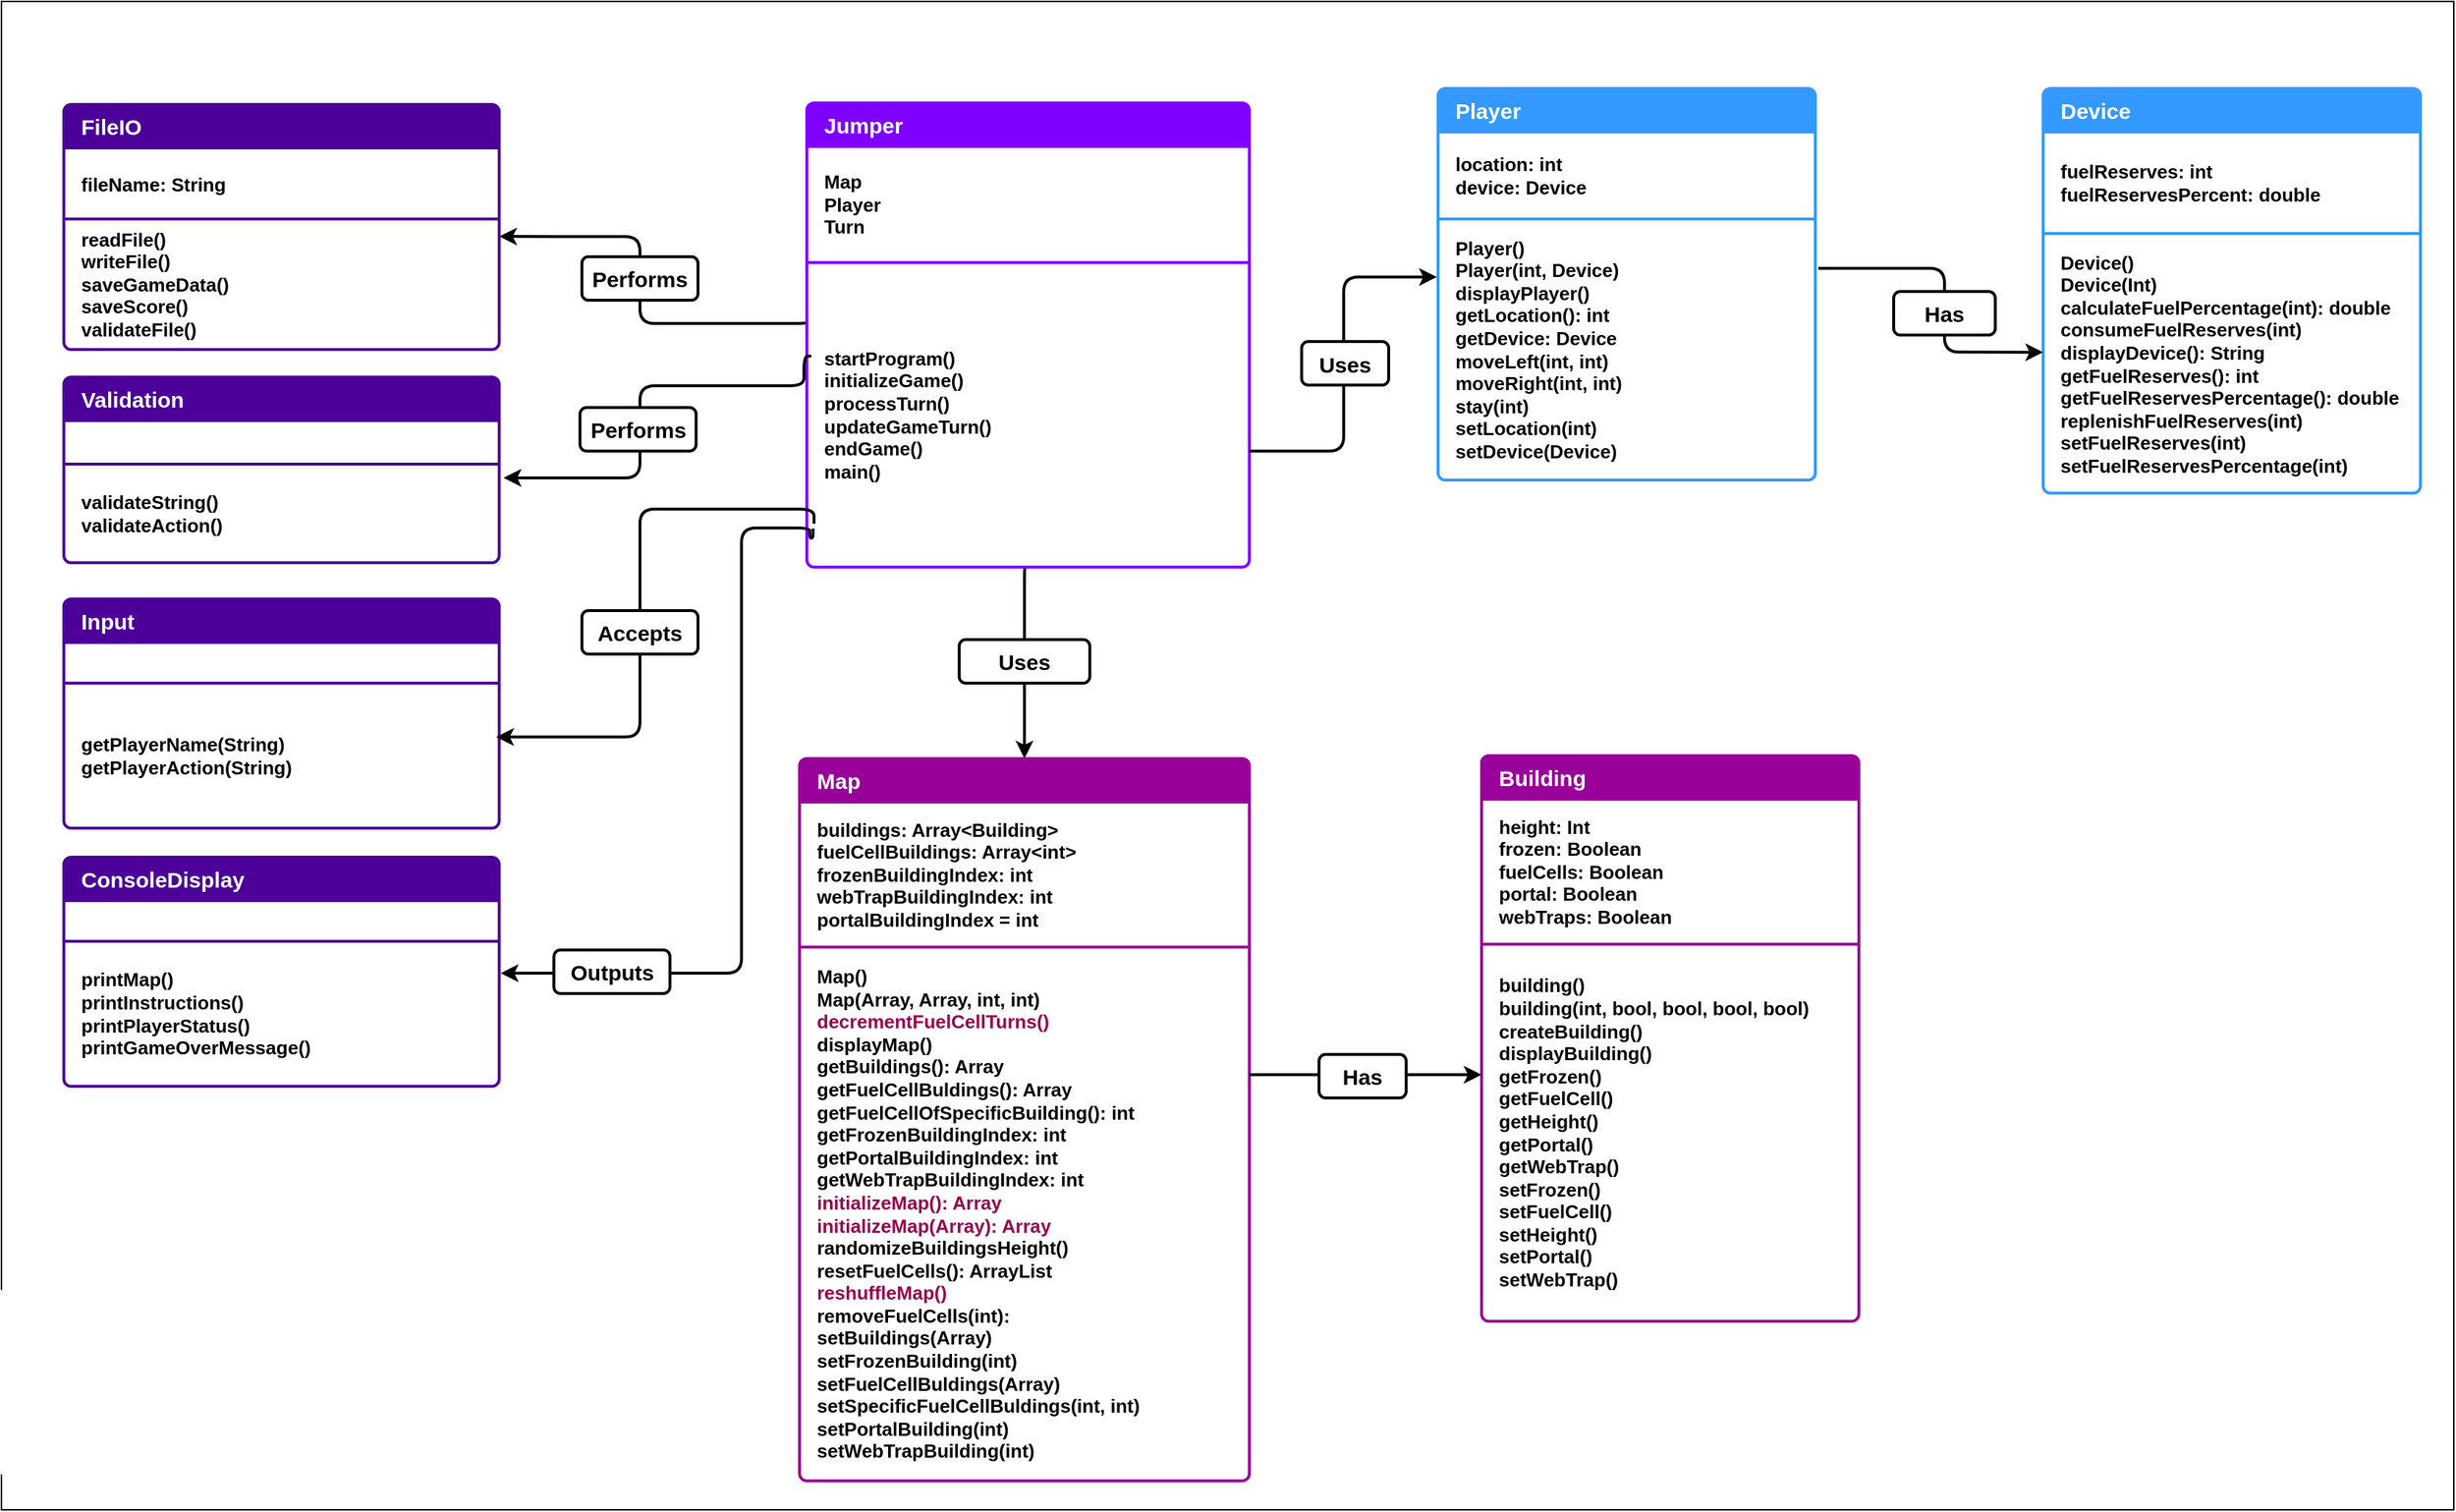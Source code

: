 <mxfile version="24.7.17">
  <diagram name="Page-1" id="dSvuV1CNV-9eOFvfghRx">
    <mxGraphModel dx="842" dy="601" grid="1" gridSize="10" guides="1" tooltips="1" connect="1" arrows="1" fold="1" page="1" pageScale="1" pageWidth="850" pageHeight="1100" math="0" shadow="0">
      <root>
        <mxCell id="0" />
        <mxCell id="1" parent="0" />
        <mxCell id="XH4O_Xo0e676Nhpj7tfd-28" value="" style="rounded=0;whiteSpace=wrap;html=1;gradientColor=default;fillColor=none;strokeColor=default;movable=0;resizable=0;rotatable=0;deletable=0;editable=0;locked=1;connectable=0;" parent="1" vertex="1">
          <mxGeometry x="10" y="10" width="1690" height="1040" as="geometry" />
        </mxCell>
        <mxCell id="GWfy-XczUwfGnwTdHz4S-5" style="edgeStyle=orthogonalEdgeStyle;rounded=1;orthogonalLoop=1;jettySize=auto;html=1;curved=0;strokeWidth=2;exitX=0.016;exitY=0.227;exitDx=0;exitDy=0;exitPerimeter=0;entryX=1.001;entryY=0.078;entryDx=0;entryDy=0;entryPerimeter=0;" parent="1" edge="1">
          <mxGeometry relative="1" as="geometry">
            <mxPoint x="567.78" y="229.017" as="sourcePoint" />
            <mxPoint x="353.0" y="172.054" as="targetPoint" />
            <Array as="points">
              <mxPoint x="568" y="232" />
              <mxPoint x="450" y="232" />
              <mxPoint x="450" y="172" />
            </Array>
          </mxGeometry>
        </mxCell>
        <mxCell id="XH4O_Xo0e676Nhpj7tfd-2" style="edgeStyle=orthogonalEdgeStyle;rounded=1;orthogonalLoop=1;jettySize=auto;html=1;curved=0;strokeWidth=2;entryX=0.5;entryY=0;entryDx=0;entryDy=0;exitX=0.49;exitY=0.997;exitDx=0;exitDy=0;exitPerimeter=0;" parent="1" source="1uZrqkp9j0-TrwcevpsD-4" target="y66Isht47EPB-E9qdgSM-7" edge="1">
          <mxGeometry relative="1" as="geometry">
            <Array as="points">
              <mxPoint x="717" y="399" />
              <mxPoint x="715" y="400" />
            </Array>
            <mxPoint x="750.5" y="528.05" as="targetPoint" />
            <mxPoint x="730.595" y="400.0" as="sourcePoint" />
          </mxGeometry>
        </mxCell>
        <mxCell id="1uZrqkp9j0-TrwcevpsD-2" value="Jumper" style="text;strokeColor=#7F00FF;fillColor=#7F00FF;align=left;verticalAlign=middle;spacingLeft=10;spacingRight=10;overflow=hidden;points=[[0,0.5],[1,0.5]];portConstraint=eastwest;rotatable=0;whiteSpace=wrap;html=1;shape=mxgraph.bootstrap.topButton;rSize=5;fontColor=#ffffff;labelBackgroundColor=none;fontSize=15;fontStyle=1;fontFamily=Helvetica;strokeWidth=2;labelPadding=0;labelBorderColor=none;shadow=0;perimeterSpacing=0;swimlaneLine=0;container=0;" parent="1" vertex="1">
          <mxGeometry x="565" y="80" width="305" height="30" as="geometry" />
        </mxCell>
        <mxCell id="1uZrqkp9j0-TrwcevpsD-3" value="Map&lt;div&gt;Player&lt;/div&gt;&lt;div&gt;Turn&lt;/div&gt;" style="text;strokeColor=#7F00FF;fillColor=#FFFFFF;align=left;verticalAlign=middle;spacingLeft=10;spacingRight=10;overflow=hidden;points=[[0,0.5],[1,0.5]];portConstraint=eastwest;rotatable=0;whiteSpace=wrap;html=1;rSize=5;fontColor=#000000;strokeWidth=2;labelPadding=0;labelBorderColor=none;fontSize=13;fontStyle=1;shadow=0;perimeterSpacing=0;swimlaneLine=0;container=0;" parent="1" vertex="1">
          <mxGeometry x="565" y="110" width="305" height="80" as="geometry" />
        </mxCell>
        <mxCell id="1uZrqkp9j0-TrwcevpsD-4" value="startProgram()&lt;div&gt;initializeGame()&lt;/div&gt;&lt;div&gt;processTurn()&lt;/div&gt;&lt;div&gt;updateGameTurn()&lt;/div&gt;&lt;div&gt;endGame()&lt;/div&gt;&lt;div&gt;main()&lt;/div&gt;" style="text;strokeColor=#7F00FF;fillColor=#FFFFFF;align=left;verticalAlign=middle;spacingLeft=10;spacingRight=10;overflow=hidden;points=[[0,0.5],[1,0.5]];portConstraint=eastwest;rotatable=0;whiteSpace=wrap;html=1;shape=mxgraph.bootstrap.bottomButton;rSize=5;fontColor=#000000;strokeWidth=2;labelPadding=0;labelBorderColor=none;fontSize=13;fontStyle=1;shadow=0;perimeterSpacing=0;swimlaneLine=0;container=0;" parent="1" vertex="1">
          <mxGeometry x="565" y="190" width="305" height="210" as="geometry" />
        </mxCell>
        <mxCell id="XH4O_Xo0e676Nhpj7tfd-5" value="Validation" style="text;strokeColor=#4C0099;fillColor=#4C0099;align=left;verticalAlign=middle;spacingLeft=10;spacingRight=10;overflow=hidden;points=[[0,0.5],[1,0.5]];portConstraint=eastwest;rotatable=0;whiteSpace=wrap;html=1;shape=mxgraph.bootstrap.topButton;rSize=5;fontColor=#ffffff;labelBackgroundColor=none;fontSize=15;fontStyle=1;fontFamily=Helvetica;strokeWidth=2;labelPadding=0;labelBorderColor=none;shadow=0;perimeterSpacing=0;swimlaneLine=0;container=0;" parent="1" vertex="1">
          <mxGeometry x="53" y="269" width="300" height="30" as="geometry" />
        </mxCell>
        <mxCell id="XH4O_Xo0e676Nhpj7tfd-6" value="" style="text;strokeColor=#4C0099;fillColor=#FFFFFF;align=left;verticalAlign=middle;spacingLeft=10;spacingRight=10;overflow=hidden;points=[[0,0.5],[1,0.5]];portConstraint=eastwest;rotatable=0;whiteSpace=wrap;html=1;rSize=5;fontColor=#000000;strokeWidth=2;labelPadding=0;labelBorderColor=none;fontSize=13;fontStyle=1;shadow=0;perimeterSpacing=0;swimlaneLine=0;container=0;" parent="1" vertex="1">
          <mxGeometry x="53" y="299" width="300" height="30" as="geometry" />
        </mxCell>
        <mxCell id="XH4O_Xo0e676Nhpj7tfd-7" value="validateString()&lt;div&gt;validateAction()&lt;/div&gt;" style="text;strokeColor=#4C0099;fillColor=#FFFFFF;align=left;verticalAlign=middle;spacingLeft=10;spacingRight=10;overflow=hidden;points=[[0,0.5],[1,0.5]];portConstraint=eastwest;rotatable=0;whiteSpace=wrap;html=1;shape=mxgraph.bootstrap.bottomButton;rSize=5;fontColor=#000000;strokeWidth=2;labelPadding=0;labelBorderColor=none;fontSize=13;fontStyle=1;shadow=0;perimeterSpacing=0;swimlaneLine=0;container=0;" parent="1" vertex="1">
          <mxGeometry x="53" y="329" width="300" height="68" as="geometry" />
        </mxCell>
        <mxCell id="XH4O_Xo0e676Nhpj7tfd-9" value="Input" style="text;strokeColor=#4C0099;fillColor=#4C0099;align=left;verticalAlign=middle;spacingLeft=10;spacingRight=10;overflow=hidden;points=[[0,0.5],[1,0.5]];portConstraint=eastwest;rotatable=0;whiteSpace=wrap;html=1;shape=mxgraph.bootstrap.topButton;rSize=5;fontColor=#ffffff;labelBackgroundColor=none;fontSize=15;fontStyle=1;fontFamily=Helvetica;strokeWidth=2;labelPadding=0;labelBorderColor=none;shadow=0;perimeterSpacing=0;swimlaneLine=0;container=0;" parent="1" vertex="1">
          <mxGeometry x="53" y="422" width="300" height="30" as="geometry" />
        </mxCell>
        <mxCell id="XH4O_Xo0e676Nhpj7tfd-10" value="" style="text;strokeColor=#4C0099;fillColor=#FFFFFF;align=left;verticalAlign=middle;spacingLeft=10;spacingRight=10;overflow=hidden;points=[[0,0.5],[1,0.5]];portConstraint=eastwest;rotatable=0;whiteSpace=wrap;html=1;rSize=5;fontColor=#000000;strokeWidth=2;labelPadding=0;labelBorderColor=none;fontSize=13;fontStyle=1;shadow=0;perimeterSpacing=0;swimlaneLine=0;container=0;" parent="1" vertex="1">
          <mxGeometry x="53" y="452" width="300" height="30" as="geometry" />
        </mxCell>
        <mxCell id="XH4O_Xo0e676Nhpj7tfd-11" value="getPlayerName(String)&lt;div&gt;getPlayerAction(String)&lt;/div&gt;" style="text;strokeColor=#4C0099;fillColor=#FFFFFF;align=left;verticalAlign=middle;spacingLeft=10;spacingRight=10;overflow=hidden;points=[[0,0.5],[1,0.5]];portConstraint=eastwest;rotatable=0;whiteSpace=wrap;html=1;shape=mxgraph.bootstrap.bottomButton;rSize=5;fontColor=#000000;strokeWidth=2;labelPadding=0;labelBorderColor=none;fontSize=13;fontStyle=1;shadow=0;perimeterSpacing=0;swimlaneLine=0;container=0;" parent="1" vertex="1">
          <mxGeometry x="53" y="480" width="300" height="100" as="geometry" />
        </mxCell>
        <mxCell id="XH4O_Xo0e676Nhpj7tfd-23" style="edgeStyle=orthogonalEdgeStyle;rounded=1;orthogonalLoop=1;jettySize=auto;html=1;curved=0;strokeWidth=2;entryX=0.993;entryY=0.371;entryDx=0;entryDy=0;entryPerimeter=0;" parent="1" target="XH4O_Xo0e676Nhpj7tfd-11" edge="1">
          <mxGeometry relative="1" as="geometry">
            <mxPoint x="570" y="370" as="sourcePoint" />
            <mxPoint x="400" y="540" as="targetPoint" />
            <Array as="points">
              <mxPoint x="570" y="360" />
              <mxPoint x="450" y="360" />
              <mxPoint x="450" y="517" />
            </Array>
          </mxGeometry>
        </mxCell>
        <mxCell id="XH4O_Xo0e676Nhpj7tfd-25" style="edgeStyle=orthogonalEdgeStyle;rounded=1;orthogonalLoop=1;jettySize=auto;html=1;curved=0;strokeWidth=2;entryX=1.01;entryY=0.139;entryDx=0;entryDy=0;entryPerimeter=0;exitX=0.01;exitY=0.307;exitDx=0;exitDy=0;exitPerimeter=0;" parent="1" source="1uZrqkp9j0-TrwcevpsD-4" target="XH4O_Xo0e676Nhpj7tfd-7" edge="1">
          <mxGeometry relative="1" as="geometry">
            <mxPoint x="530" y="290" as="sourcePoint" />
            <mxPoint x="353.0" y="289.504" as="targetPoint" />
            <Array as="points">
              <mxPoint x="563" y="275" />
              <mxPoint x="450" y="276" />
              <mxPoint x="450" y="339" />
            </Array>
          </mxGeometry>
        </mxCell>
        <mxCell id="XH4O_Xo0e676Nhpj7tfd-20" value="Performs" style="text;strokeColor=default;fillColor=default;align=center;verticalAlign=middle;whiteSpace=wrap;rounded=1;fontSize=15;strokeWidth=2;fontStyle=1;labelBackgroundColor=default;gradientColor=none;imageHeight=22;" parent="1" vertex="1">
          <mxGeometry x="408.7" y="290" width="80" height="30" as="geometry" />
        </mxCell>
        <mxCell id="XH4O_Xo0e676Nhpj7tfd-26" value="Accepts" style="text;strokeColor=default;fillColor=default;align=center;verticalAlign=middle;whiteSpace=wrap;rounded=1;fontSize=15;strokeWidth=2;fontStyle=1;labelBackgroundColor=default;gradientColor=none;imageHeight=22;" parent="1" vertex="1">
          <mxGeometry x="410" y="430" width="80" height="30" as="geometry" />
        </mxCell>
        <mxCell id="y66Isht47EPB-E9qdgSM-7" value="" style="swimlane;fontStyle=1;childLayout=stackLayout;horizontal=1;startSize=0;horizontalStack=0;resizeParent=1;resizeParentMax=0;resizeLast=0;collapsible=0;marginBottom=0;whiteSpace=wrap;html=1;strokeColor=none;fillColor=none;strokeWidth=2;labelPadding=0;labelBorderColor=none;fontSize=13;shadow=0;perimeterSpacing=0;swimlaneLine=0;" parent="1" vertex="1">
          <mxGeometry x="560" y="532" width="310" height="130" as="geometry" />
        </mxCell>
        <mxCell id="y66Isht47EPB-E9qdgSM-8" value="Map" style="text;strokeColor=#990099;fillColor=#990099;align=left;verticalAlign=middle;spacingLeft=10;spacingRight=10;overflow=hidden;points=[[0,0.5],[1,0.5]];portConstraint=eastwest;rotatable=0;whiteSpace=wrap;html=1;shape=mxgraph.bootstrap.topButton;rSize=5;fontColor=#ffffff;labelBackgroundColor=none;fontSize=15;fontStyle=1;fontFamily=Helvetica;strokeWidth=2;labelPadding=0;labelBorderColor=none;shadow=0;perimeterSpacing=0;swimlaneLine=0;" parent="y66Isht47EPB-E9qdgSM-7" vertex="1">
          <mxGeometry width="310" height="30" as="geometry" />
        </mxCell>
        <mxCell id="y66Isht47EPB-E9qdgSM-9" value="&lt;div&gt;buildings: Array&amp;lt;Building&amp;gt;&lt;br&gt;fuelCellBuildings: Array&amp;lt;int&amp;gt;&lt;/div&gt;&lt;div&gt;frozenBuildingIndex: int&lt;br&gt;webTrapBuildingIndex: int&lt;/div&gt;&lt;div&gt;portalBuildingIndex = int&lt;/div&gt;" style="text;strokeColor=#990099;fillColor=#FFFFFF;align=left;verticalAlign=middle;spacingLeft=10;spacingRight=10;overflow=hidden;points=[[0,0.5],[1,0.5]];portConstraint=eastwest;rotatable=0;whiteSpace=wrap;html=1;rSize=5;fontColor=#000000;strokeWidth=2;labelPadding=0;labelBorderColor=none;fontSize=13;fontStyle=1;shadow=0;perimeterSpacing=0;swimlaneLine=0;" parent="y66Isht47EPB-E9qdgSM-7" vertex="1">
          <mxGeometry y="30" width="310" height="100" as="geometry" />
        </mxCell>
        <mxCell id="y66Isht47EPB-E9qdgSM-31" value="" style="swimlane;fontStyle=1;childLayout=stackLayout;horizontal=1;startSize=0;horizontalStack=0;resizeParent=1;resizeParentMax=0;resizeLast=0;collapsible=0;marginBottom=0;whiteSpace=wrap;html=1;strokeColor=none;fillColor=none;strokeWidth=2;labelPadding=0;labelBorderColor=none;fontSize=13;shadow=0;perimeterSpacing=0;swimlaneLine=0;" parent="1" vertex="1">
          <mxGeometry x="1030" y="530" width="260" height="390" as="geometry" />
        </mxCell>
        <mxCell id="y66Isht47EPB-E9qdgSM-32" value="Building" style="text;strokeColor=#990099;fillColor=#990099;align=left;verticalAlign=middle;spacingLeft=10;spacingRight=10;overflow=hidden;points=[[0,0.5],[1,0.5]];portConstraint=eastwest;rotatable=0;whiteSpace=wrap;html=1;shape=mxgraph.bootstrap.topButton;rSize=5;fontColor=#ffffff;labelBackgroundColor=none;fontSize=15;fontStyle=1;fontFamily=Helvetica;strokeWidth=2;labelPadding=0;labelBorderColor=none;shadow=0;perimeterSpacing=0;swimlaneLine=0;" parent="y66Isht47EPB-E9qdgSM-31" vertex="1">
          <mxGeometry width="260" height="30" as="geometry" />
        </mxCell>
        <mxCell id="y66Isht47EPB-E9qdgSM-33" value="height: Int&lt;div&gt;frozen: Boolean&lt;br&gt;fuelCells: Boolean&lt;br&gt;portal: Boolean&lt;br&gt;webTraps: Boolean&lt;/div&gt;" style="text;strokeColor=#990099;fillColor=#FFFFFF;align=left;verticalAlign=middle;spacingLeft=10;spacingRight=10;overflow=hidden;points=[[0,0.5],[1,0.5]];portConstraint=eastwest;rotatable=0;whiteSpace=wrap;html=1;rSize=5;fontColor=#000000;strokeWidth=2;labelPadding=0;labelBorderColor=none;fontSize=13;fontStyle=1;shadow=0;perimeterSpacing=0;swimlaneLine=0;" parent="y66Isht47EPB-E9qdgSM-31" vertex="1">
          <mxGeometry y="30" width="260" height="100" as="geometry" />
        </mxCell>
        <mxCell id="y66Isht47EPB-E9qdgSM-34" value="building()&lt;br&gt;building(int, bool, bool, bool, bool)&lt;br&gt;createBuilding()&lt;br&gt;displayBuilding()&lt;br&gt;getFrozen()&lt;br&gt;getFuelCell()&lt;br&gt;getHeight()&lt;br&gt;getPortal()&lt;br&gt;getWebTrap()&lt;br&gt;setFrozen()&lt;br&gt;setFuelCell()&lt;br&gt;setHeight()&lt;br&gt;setPortal()&lt;br&gt;setWebTrap()" style="text;strokeColor=#990099;fillColor=#FFFFFF;align=left;verticalAlign=middle;spacingLeft=10;spacingRight=10;overflow=hidden;points=[[0,0.5],[1,0.5]];portConstraint=eastwest;rotatable=0;whiteSpace=wrap;html=1;shape=mxgraph.bootstrap.bottomButton;rSize=5;fontColor=#000000;strokeWidth=2;labelPadding=0;labelBorderColor=none;fontSize=13;fontStyle=1;shadow=0;perimeterSpacing=0;swimlaneLine=0;" parent="y66Isht47EPB-E9qdgSM-31" vertex="1">
          <mxGeometry y="130" width="260" height="260" as="geometry" />
        </mxCell>
        <mxCell id="y66Isht47EPB-E9qdgSM-35" value="" style="swimlane;fontStyle=1;childLayout=stackLayout;horizontal=1;startSize=0;horizontalStack=0;resizeParent=1;resizeParentMax=0;resizeLast=0;collapsible=0;marginBottom=0;whiteSpace=wrap;html=1;strokeColor=none;fillColor=none;strokeWidth=2;labelPadding=0;labelBorderColor=none;fontSize=13;shadow=0;perimeterSpacing=0;swimlaneLine=0;" parent="1" vertex="1">
          <mxGeometry x="1000" y="70" width="260" height="270" as="geometry" />
        </mxCell>
        <mxCell id="y66Isht47EPB-E9qdgSM-36" value="Player" style="text;strokeColor=#3399ff;fillColor=#3399FF;align=left;verticalAlign=middle;spacingLeft=10;spacingRight=10;overflow=hidden;points=[[0,0.5],[1,0.5]];portConstraint=eastwest;rotatable=0;whiteSpace=wrap;html=1;shape=mxgraph.bootstrap.topButton;rSize=5;fontColor=#ffffff;labelBackgroundColor=none;fontSize=15;fontStyle=1;fontFamily=Helvetica;strokeWidth=2;labelPadding=0;labelBorderColor=none;shadow=0;perimeterSpacing=0;swimlaneLine=0;" parent="y66Isht47EPB-E9qdgSM-35" vertex="1">
          <mxGeometry width="260" height="30" as="geometry" />
        </mxCell>
        <mxCell id="y66Isht47EPB-E9qdgSM-37" value="&lt;div&gt;location: int&lt;/div&gt;&lt;div&gt;device: Device&lt;/div&gt;" style="text;strokeColor=#3399ff;fillColor=#FFFFFF;align=left;verticalAlign=middle;spacingLeft=10;spacingRight=10;overflow=hidden;points=[[0,0.5],[1,0.5]];portConstraint=eastwest;rotatable=0;whiteSpace=wrap;html=1;rSize=5;fontColor=#000000;strokeWidth=2;labelPadding=0;labelBorderColor=none;fontSize=13;fontStyle=1;shadow=0;perimeterSpacing=0;swimlaneLine=0;" parent="y66Isht47EPB-E9qdgSM-35" vertex="1">
          <mxGeometry y="30" width="260" height="60" as="geometry" />
        </mxCell>
        <mxCell id="y66Isht47EPB-E9qdgSM-38" value="&lt;div&gt;Player()&lt;/div&gt;&lt;div&gt;Player(int, Device)&lt;/div&gt;&lt;div&gt;displayPlayer()&lt;/div&gt;&lt;div&gt;getLocation(): int&lt;/div&gt;&lt;div&gt;getDevice: Device&lt;/div&gt;&lt;div&gt;moveLeft(int, int)&lt;/div&gt;&lt;div&gt;moveRight(int, int)&lt;/div&gt;&lt;div&gt;stay(int)&lt;/div&gt;&lt;div&gt;setLocation(int)&lt;/div&gt;&lt;div&gt;setDevice(Device)&lt;/div&gt;" style="text;strokeColor=#3399ff;fillColor=#FFFFFF;align=left;verticalAlign=middle;spacingLeft=10;spacingRight=10;overflow=hidden;points=[[0,0.5],[1,0.5]];portConstraint=eastwest;rotatable=0;whiteSpace=wrap;html=1;shape=mxgraph.bootstrap.bottomButton;rSize=5;fontColor=#000000;strokeWidth=2;labelPadding=0;labelBorderColor=none;fontSize=13;fontStyle=1;shadow=0;perimeterSpacing=0;swimlaneLine=0;" parent="y66Isht47EPB-E9qdgSM-35" vertex="1">
          <mxGeometry y="90" width="260" height="180" as="geometry" />
        </mxCell>
        <mxCell id="y66Isht47EPB-E9qdgSM-43" value="Uses" style="text;strokeColor=default;fillColor=default;align=center;verticalAlign=middle;whiteSpace=wrap;rounded=1;fontSize=15;strokeWidth=2;fontStyle=1;labelBackgroundColor=default;gradientColor=none;imageHeight=22;" parent="1" vertex="1">
          <mxGeometry x="670" y="450" width="90" height="30" as="geometry" />
        </mxCell>
        <mxCell id="y66Isht47EPB-E9qdgSM-12" value="&lt;div&gt;Map()&lt;br&gt;Map(Array, Array, int, int)&lt;br&gt;&lt;/div&gt;&lt;div&gt;&lt;font color=&quot;#99004d&quot;&gt;decrementFuelCellTurns()&lt;/font&gt;&lt;/div&gt;&lt;div&gt;displayMap()&lt;/div&gt;&lt;div&gt;getBuildings(): Array&lt;br&gt;getFuelCellBuldings(): Array&lt;/div&gt;&lt;div&gt;getFuelCellOfSpecificBuilding(): int&lt;br&gt;getFrozenBuildingIndex: int&lt;/div&gt;&lt;div&gt;getPortalBuildingIndex: int&lt;br&gt;getWebTrapBuildingIndex: int&lt;/div&gt;&lt;div&gt;&lt;div&gt;&lt;font color=&quot;#99004d&quot;&gt;initializeMap(): Array&lt;/font&gt;&lt;/div&gt;&lt;div&gt;&lt;font color=&quot;#99004d&quot;&gt;initializeMap(&lt;span style=&quot;background-color: initial;&quot;&gt;Array&lt;/span&gt;&lt;span style=&quot;background-color: initial;&quot;&gt;): Array&lt;/span&gt;&lt;/font&gt;&lt;/div&gt;&lt;/div&gt;&lt;div&gt;randomizeBuildingsHeight()&lt;br&gt;&lt;/div&gt;&lt;div&gt;resetFuelCells(): ArrayList&lt;/div&gt;&lt;div&gt;&lt;span style=&quot;color: rgb(153, 0, 77);&quot;&gt;reshuffleMap()&lt;/span&gt;&lt;br&gt;&lt;/div&gt;&lt;div&gt;removeFuelCells(int):&lt;br&gt;setBuildings(Array)&lt;br&gt;setFrozenBuilding(int)&lt;br&gt;setFuelCellBuldings(Array)&lt;/div&gt;&lt;div&gt;setSpecificFuelCellBuldings(int, int)&lt;br&gt;&lt;/div&gt;&lt;div&gt;setPortalBuilding(int)&lt;br&gt;setWebTrapBuilding(int)&lt;/div&gt;" style="text;strokeColor=#990099;fillColor=#FFFFFF;align=left;verticalAlign=middle;spacingLeft=10;spacingRight=10;overflow=hidden;points=[[0,0.5],[1,0.5]];portConstraint=eastwest;rotatable=0;whiteSpace=wrap;html=1;shape=mxgraph.bootstrap.bottomButton;rSize=5;fontColor=#000000;strokeWidth=2;labelPadding=0;labelBorderColor=none;fontSize=13;fontStyle=1;shadow=0;perimeterSpacing=0;swimlaneLine=0;" parent="1" vertex="1">
          <mxGeometry x="560" y="662" width="310" height="368" as="geometry" />
        </mxCell>
        <mxCell id="GWfy-XczUwfGnwTdHz4S-2" value="FileIO" style="text;strokeColor=#4C0099;fillColor=#4C0099;align=left;verticalAlign=middle;spacingLeft=10;spacingRight=10;overflow=hidden;points=[[0,0.5],[1,0.5]];portConstraint=eastwest;rotatable=0;whiteSpace=wrap;html=1;shape=mxgraph.bootstrap.topButton;rSize=5;fontColor=#ffffff;labelBackgroundColor=none;fontSize=15;fontStyle=1;fontFamily=Helvetica;strokeWidth=2;labelPadding=0;labelBorderColor=none;shadow=0;perimeterSpacing=0;swimlaneLine=0;container=0;" parent="1" vertex="1">
          <mxGeometry x="53" y="81" width="300" height="30" as="geometry" />
        </mxCell>
        <mxCell id="GWfy-XczUwfGnwTdHz4S-3" value="fileName: String" style="text;strokeColor=#4C0099;fillColor=#FFFFFF;align=left;verticalAlign=middle;spacingLeft=10;spacingRight=10;overflow=hidden;points=[[0,0.5],[1,0.5]];portConstraint=eastwest;rotatable=0;whiteSpace=wrap;html=1;rSize=5;fontColor=#000000;strokeWidth=2;labelPadding=0;labelBorderColor=none;fontSize=13;fontStyle=1;shadow=0;perimeterSpacing=0;swimlaneLine=0;container=0;" parent="1" vertex="1">
          <mxGeometry x="53" y="111" width="300" height="49" as="geometry" />
        </mxCell>
        <mxCell id="GWfy-XczUwfGnwTdHz4S-4" value="readFile()&lt;div&gt;writeFile()&lt;br&gt;&lt;div&gt;saveGameData()&lt;/div&gt;&lt;div&gt;saveScore()&lt;/div&gt;&lt;div&gt;validateFile()&lt;/div&gt;&lt;/div&gt;" style="text;strokeColor=#4C0099;fillColor=#FFFFFF;align=left;verticalAlign=middle;spacingLeft=10;spacingRight=10;overflow=hidden;points=[[0,0.5],[1,0.5]];portConstraint=eastwest;rotatable=0;whiteSpace=wrap;html=1;shape=mxgraph.bootstrap.bottomButton;rSize=5;fontColor=#000000;strokeWidth=2;labelPadding=0;labelBorderColor=none;fontSize=13;fontStyle=1;shadow=0;perimeterSpacing=0;swimlaneLine=0;container=0;" parent="1" vertex="1">
          <mxGeometry x="53" y="160" width="300" height="90" as="geometry" />
        </mxCell>
        <mxCell id="GWfy-XczUwfGnwTdHz4S-6" value="Performs" style="text;strokeColor=default;fillColor=default;align=center;verticalAlign=middle;whiteSpace=wrap;rounded=1;fontSize=15;strokeWidth=2;fontStyle=1;labelBackgroundColor=default;gradientColor=none;imageHeight=22;" parent="1" vertex="1">
          <mxGeometry x="410" y="186" width="80" height="30" as="geometry" />
        </mxCell>
        <mxCell id="-rpL_BoC7BCpO8B9Qsjb-14" value="ConsoleDisplay" style="text;strokeColor=#4C0099;fillColor=#4C0099;align=left;verticalAlign=middle;spacingLeft=10;spacingRight=10;overflow=hidden;points=[[0,0.5],[1,0.5]];portConstraint=eastwest;rotatable=0;whiteSpace=wrap;html=1;shape=mxgraph.bootstrap.topButton;rSize=5;fontColor=#ffffff;labelBackgroundColor=none;fontSize=15;fontStyle=1;fontFamily=Helvetica;strokeWidth=2;labelPadding=0;labelBorderColor=none;shadow=0;perimeterSpacing=0;swimlaneLine=0;container=0;" parent="1" vertex="1">
          <mxGeometry x="53" y="600" width="300" height="30" as="geometry" />
        </mxCell>
        <mxCell id="-rpL_BoC7BCpO8B9Qsjb-15" value="" style="text;strokeColor=#4C0099;fillColor=#FFFFFF;align=left;verticalAlign=middle;spacingLeft=10;spacingRight=10;overflow=hidden;points=[[0,0.5],[1,0.5]];portConstraint=eastwest;rotatable=0;whiteSpace=wrap;html=1;rSize=5;fontColor=#000000;strokeWidth=2;labelPadding=0;labelBorderColor=none;fontSize=13;fontStyle=1;shadow=0;perimeterSpacing=0;swimlaneLine=0;container=0;" parent="1" vertex="1">
          <mxGeometry x="53" y="630" width="300" height="30" as="geometry" />
        </mxCell>
        <mxCell id="-rpL_BoC7BCpO8B9Qsjb-16" value="printMap()&lt;div&gt;printInstructions()&lt;/div&gt;&lt;div&gt;printPlayerStatus()&lt;/div&gt;&lt;div&gt;printGameOverMessage()&lt;/div&gt;" style="text;strokeColor=#4C0099;fillColor=#FFFFFF;align=left;verticalAlign=middle;spacingLeft=10;spacingRight=10;overflow=hidden;points=[[0,0.5],[1,0.5]];portConstraint=eastwest;rotatable=0;whiteSpace=wrap;html=1;shape=mxgraph.bootstrap.bottomButton;rSize=5;fontColor=#000000;strokeWidth=2;labelPadding=0;labelBorderColor=none;fontSize=13;fontStyle=1;shadow=0;perimeterSpacing=0;swimlaneLine=0;container=0;" parent="1" vertex="1">
          <mxGeometry x="53" y="658" width="300" height="100" as="geometry" />
        </mxCell>
        <mxCell id="-rpL_BoC7BCpO8B9Qsjb-18" style="edgeStyle=orthogonalEdgeStyle;rounded=1;orthogonalLoop=1;jettySize=auto;html=1;curved=0;strokeWidth=2;exitX=0.014;exitY=0.873;exitDx=0;exitDy=0;exitPerimeter=0;" parent="1" source="1uZrqkp9j0-TrwcevpsD-4" edge="1">
          <mxGeometry relative="1" as="geometry">
            <mxPoint x="514.5" y="434.2" as="sourcePoint" />
            <mxPoint x="354" y="680" as="targetPoint" />
            <Array as="points">
              <mxPoint x="569" y="380" />
              <mxPoint x="567" y="380" />
              <mxPoint x="567" y="373" />
              <mxPoint x="520" y="373" />
              <mxPoint x="520" y="680" />
            </Array>
          </mxGeometry>
        </mxCell>
        <mxCell id="-rpL_BoC7BCpO8B9Qsjb-17" value="Outputs" style="text;strokeColor=default;fillColor=default;align=center;verticalAlign=middle;whiteSpace=wrap;rounded=1;fontSize=15;strokeWidth=2;fontStyle=1;labelBackgroundColor=default;gradientColor=none;imageHeight=22;" parent="1" vertex="1">
          <mxGeometry x="390.7" y="664" width="80" height="30" as="geometry" />
        </mxCell>
        <mxCell id="7NwAm7F7akfLEv9nztcc-1" style="edgeStyle=orthogonalEdgeStyle;rounded=1;orthogonalLoop=1;jettySize=auto;html=1;curved=0;strokeWidth=2;" parent="1" edge="1">
          <mxGeometry relative="1" as="geometry">
            <Array as="points">
              <mxPoint x="871" y="750" />
              <mxPoint x="940" y="750" />
            </Array>
            <mxPoint x="1030" y="750" as="targetPoint" />
            <mxPoint x="870" y="750" as="sourcePoint" />
          </mxGeometry>
        </mxCell>
        <mxCell id="-rpL_BoC7BCpO8B9Qsjb-28" value="Has" style="text;strokeColor=default;fillColor=default;align=center;verticalAlign=middle;whiteSpace=wrap;rounded=1;fontSize=15;strokeWidth=2;fontStyle=1;labelBackgroundColor=default;gradientColor=none;imageHeight=22;" parent="1" vertex="1">
          <mxGeometry x="918" y="736" width="60" height="30" as="geometry" />
        </mxCell>
        <mxCell id="8p_lHxQiMJLZQaUdYvPn-1" style="edgeStyle=orthogonalEdgeStyle;rounded=1;orthogonalLoop=1;jettySize=auto;html=1;curved=0;strokeWidth=2;entryX=-0.003;entryY=0.484;entryDx=0;entryDy=0;entryPerimeter=0;" parent="1" source="1uZrqkp9j0-TrwcevpsD-4" target="y66Isht47EPB-E9qdgSM-35" edge="1">
          <mxGeometry relative="1" as="geometry">
            <Array as="points">
              <mxPoint x="935" y="320" />
              <mxPoint x="935" y="200" />
              <mxPoint x="999" y="200" />
            </Array>
            <mxPoint x="984.96" y="382.12" as="targetPoint" />
            <mxPoint x="845" y="382" as="sourcePoint" />
          </mxGeometry>
        </mxCell>
        <mxCell id="8p_lHxQiMJLZQaUdYvPn-2" value="Uses" style="text;strokeColor=default;fillColor=default;align=center;verticalAlign=middle;whiteSpace=wrap;rounded=1;fontSize=15;strokeWidth=2;fontStyle=1;labelBackgroundColor=default;gradientColor=none;imageHeight=22;" parent="1" vertex="1">
          <mxGeometry x="906" y="244.5" width="60" height="30" as="geometry" />
        </mxCell>
        <mxCell id="8p_lHxQiMJLZQaUdYvPn-18" value="Device" style="text;strokeColor=#3399ff;fillColor=#3399FF;align=left;verticalAlign=middle;spacingLeft=10;spacingRight=10;overflow=hidden;points=[[0,0.5],[1,0.5]];portConstraint=eastwest;rotatable=0;whiteSpace=wrap;html=1;shape=mxgraph.bootstrap.topButton;rSize=5;fontColor=#ffffff;labelBackgroundColor=none;fontSize=15;fontStyle=1;fontFamily=Helvetica;strokeWidth=2;labelPadding=0;labelBorderColor=none;shadow=0;perimeterSpacing=0;swimlaneLine=0;" parent="1" vertex="1">
          <mxGeometry x="1417" y="70" width="260" height="30" as="geometry" />
        </mxCell>
        <mxCell id="8p_lHxQiMJLZQaUdYvPn-19" value="fuelReserves: int&lt;div&gt;fuelReservesPercent: double&lt;/div&gt;" style="text;strokeColor=#3399ff;fillColor=#FFFFFF;align=left;verticalAlign=middle;spacingLeft=10;spacingRight=10;overflow=hidden;points=[[0,0.5],[1,0.5]];portConstraint=eastwest;rotatable=0;whiteSpace=wrap;html=1;rSize=5;fontColor=#000000;strokeWidth=2;labelPadding=0;labelBorderColor=none;fontSize=13;fontStyle=1;shadow=0;perimeterSpacing=0;swimlaneLine=0;" parent="1" vertex="1">
          <mxGeometry x="1417" y="100" width="260" height="70" as="geometry" />
        </mxCell>
        <mxCell id="8p_lHxQiMJLZQaUdYvPn-20" value="Device()&lt;div&gt;Device(Int)&lt;/div&gt;&lt;div&gt;calculateFuelPercentage(int): double&lt;/div&gt;&lt;div&gt;consumeFuelReserves(int)&lt;/div&gt;&lt;div&gt;displayDevice(): String&lt;/div&gt;&lt;div&gt;getFuelReserves(): int&lt;/div&gt;&lt;div&gt;getFuelReservesPercentage(): double&lt;/div&gt;&lt;div&gt;replenishFuelReserves(int)&lt;/div&gt;&lt;div&gt;setFuelReserves(int)&lt;/div&gt;&lt;div&gt;setFuelReservesPercentage(int)&lt;/div&gt;" style="text;strokeColor=#3399ff;fillColor=#FFFFFF;align=left;verticalAlign=middle;spacingLeft=10;spacingRight=10;overflow=hidden;points=[[0,0.5],[1,0.5]];portConstraint=eastwest;rotatable=0;whiteSpace=wrap;html=1;shape=mxgraph.bootstrap.bottomButton;rSize=5;fontColor=#000000;strokeWidth=2;labelPadding=0;labelBorderColor=none;fontSize=13;fontStyle=1;shadow=0;perimeterSpacing=0;swimlaneLine=0;" parent="1" vertex="1">
          <mxGeometry x="1417" y="170" width="260" height="179" as="geometry" />
        </mxCell>
        <mxCell id="_4M1LGvl5AIFwz1mPGHG-1" style="edgeStyle=orthogonalEdgeStyle;rounded=1;orthogonalLoop=1;jettySize=auto;html=1;curved=0;strokeWidth=2;entryX=0.005;entryY=0.451;entryDx=0;entryDy=0;entryPerimeter=0;" edge="1" parent="1">
          <mxGeometry relative="1" as="geometry">
            <Array as="points">
              <mxPoint x="1349" y="194" />
              <mxPoint x="1349" y="252" />
            </Array>
            <mxPoint x="1416.99" y="251.839" as="targetPoint" />
            <mxPoint x="1262" y="194" as="sourcePoint" />
          </mxGeometry>
        </mxCell>
        <mxCell id="8p_lHxQiMJLZQaUdYvPn-14" value="Has" style="text;strokeColor=default;fillColor=default;align=center;verticalAlign=middle;whiteSpace=wrap;rounded=1;fontSize=15;strokeWidth=2;fontStyle=1;labelBackgroundColor=default;gradientColor=none;imageHeight=22;" parent="1" vertex="1">
          <mxGeometry x="1314" y="210" width="70" height="30" as="geometry" />
        </mxCell>
      </root>
    </mxGraphModel>
  </diagram>
</mxfile>
